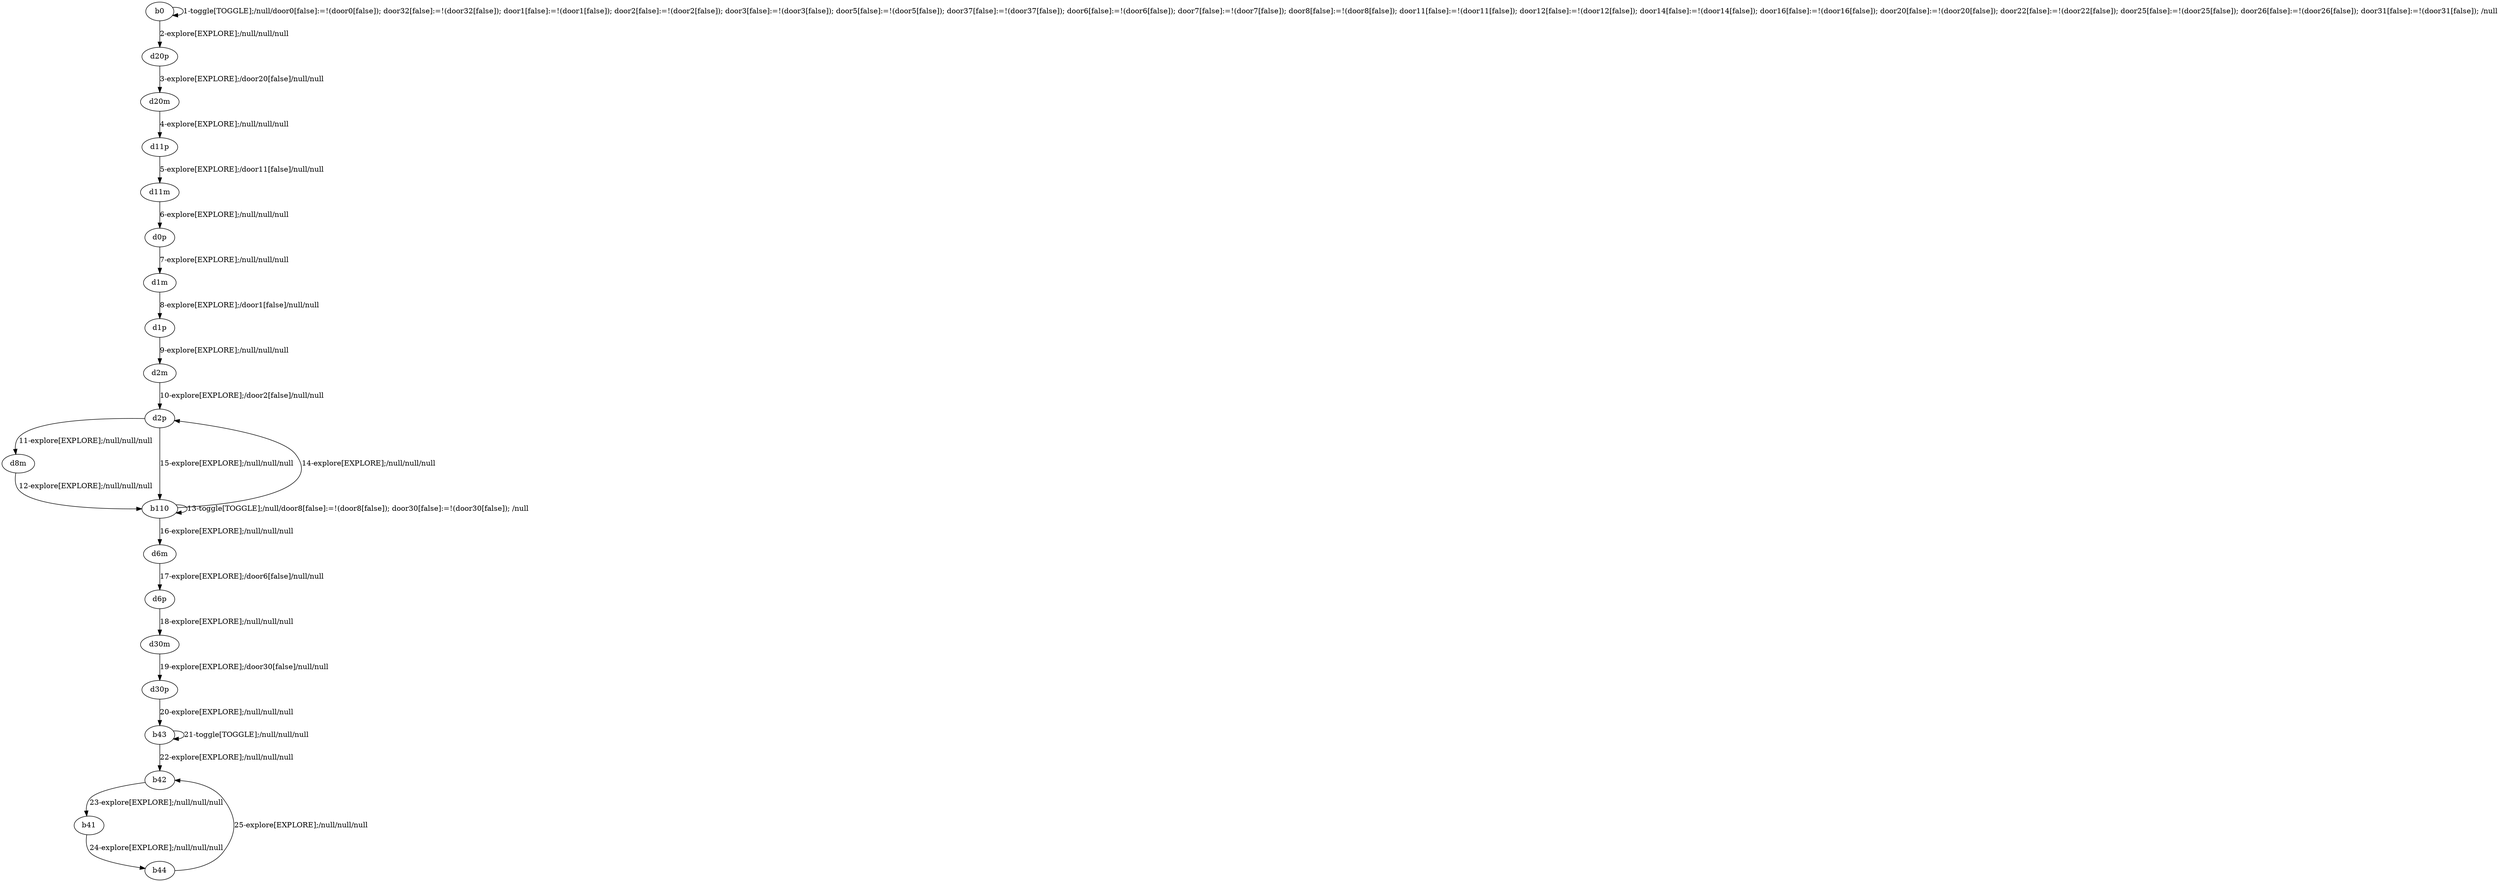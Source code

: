 # Total number of goals covered by this test: 1
# b41 --> b44

digraph g {
"b0" -> "b0" [label = "1-toggle[TOGGLE];/null/door0[false]:=!(door0[false]); door32[false]:=!(door32[false]); door1[false]:=!(door1[false]); door2[false]:=!(door2[false]); door3[false]:=!(door3[false]); door5[false]:=!(door5[false]); door37[false]:=!(door37[false]); door6[false]:=!(door6[false]); door7[false]:=!(door7[false]); door8[false]:=!(door8[false]); door11[false]:=!(door11[false]); door12[false]:=!(door12[false]); door14[false]:=!(door14[false]); door16[false]:=!(door16[false]); door20[false]:=!(door20[false]); door22[false]:=!(door22[false]); door25[false]:=!(door25[false]); door26[false]:=!(door26[false]); door31[false]:=!(door31[false]); /null"];
"b0" -> "d20p" [label = "2-explore[EXPLORE];/null/null/null"];
"d20p" -> "d20m" [label = "3-explore[EXPLORE];/door20[false]/null/null"];
"d20m" -> "d11p" [label = "4-explore[EXPLORE];/null/null/null"];
"d11p" -> "d11m" [label = "5-explore[EXPLORE];/door11[false]/null/null"];
"d11m" -> "d0p" [label = "6-explore[EXPLORE];/null/null/null"];
"d0p" -> "d1m" [label = "7-explore[EXPLORE];/null/null/null"];
"d1m" -> "d1p" [label = "8-explore[EXPLORE];/door1[false]/null/null"];
"d1p" -> "d2m" [label = "9-explore[EXPLORE];/null/null/null"];
"d2m" -> "d2p" [label = "10-explore[EXPLORE];/door2[false]/null/null"];
"d2p" -> "d8m" [label = "11-explore[EXPLORE];/null/null/null"];
"d8m" -> "b110" [label = "12-explore[EXPLORE];/null/null/null"];
"b110" -> "b110" [label = "13-toggle[TOGGLE];/null/door8[false]:=!(door8[false]); door30[false]:=!(door30[false]); /null"];
"b110" -> "d2p" [label = "14-explore[EXPLORE];/null/null/null"];
"d2p" -> "b110" [label = "15-explore[EXPLORE];/null/null/null"];
"b110" -> "d6m" [label = "16-explore[EXPLORE];/null/null/null"];
"d6m" -> "d6p" [label = "17-explore[EXPLORE];/door6[false]/null/null"];
"d6p" -> "d30m" [label = "18-explore[EXPLORE];/null/null/null"];
"d30m" -> "d30p" [label = "19-explore[EXPLORE];/door30[false]/null/null"];
"d30p" -> "b43" [label = "20-explore[EXPLORE];/null/null/null"];
"b43" -> "b43" [label = "21-toggle[TOGGLE];/null/null/null"];
"b43" -> "b42" [label = "22-explore[EXPLORE];/null/null/null"];
"b42" -> "b41" [label = "23-explore[EXPLORE];/null/null/null"];
"b41" -> "b44" [label = "24-explore[EXPLORE];/null/null/null"];
"b44" -> "b42" [label = "25-explore[EXPLORE];/null/null/null"];
}